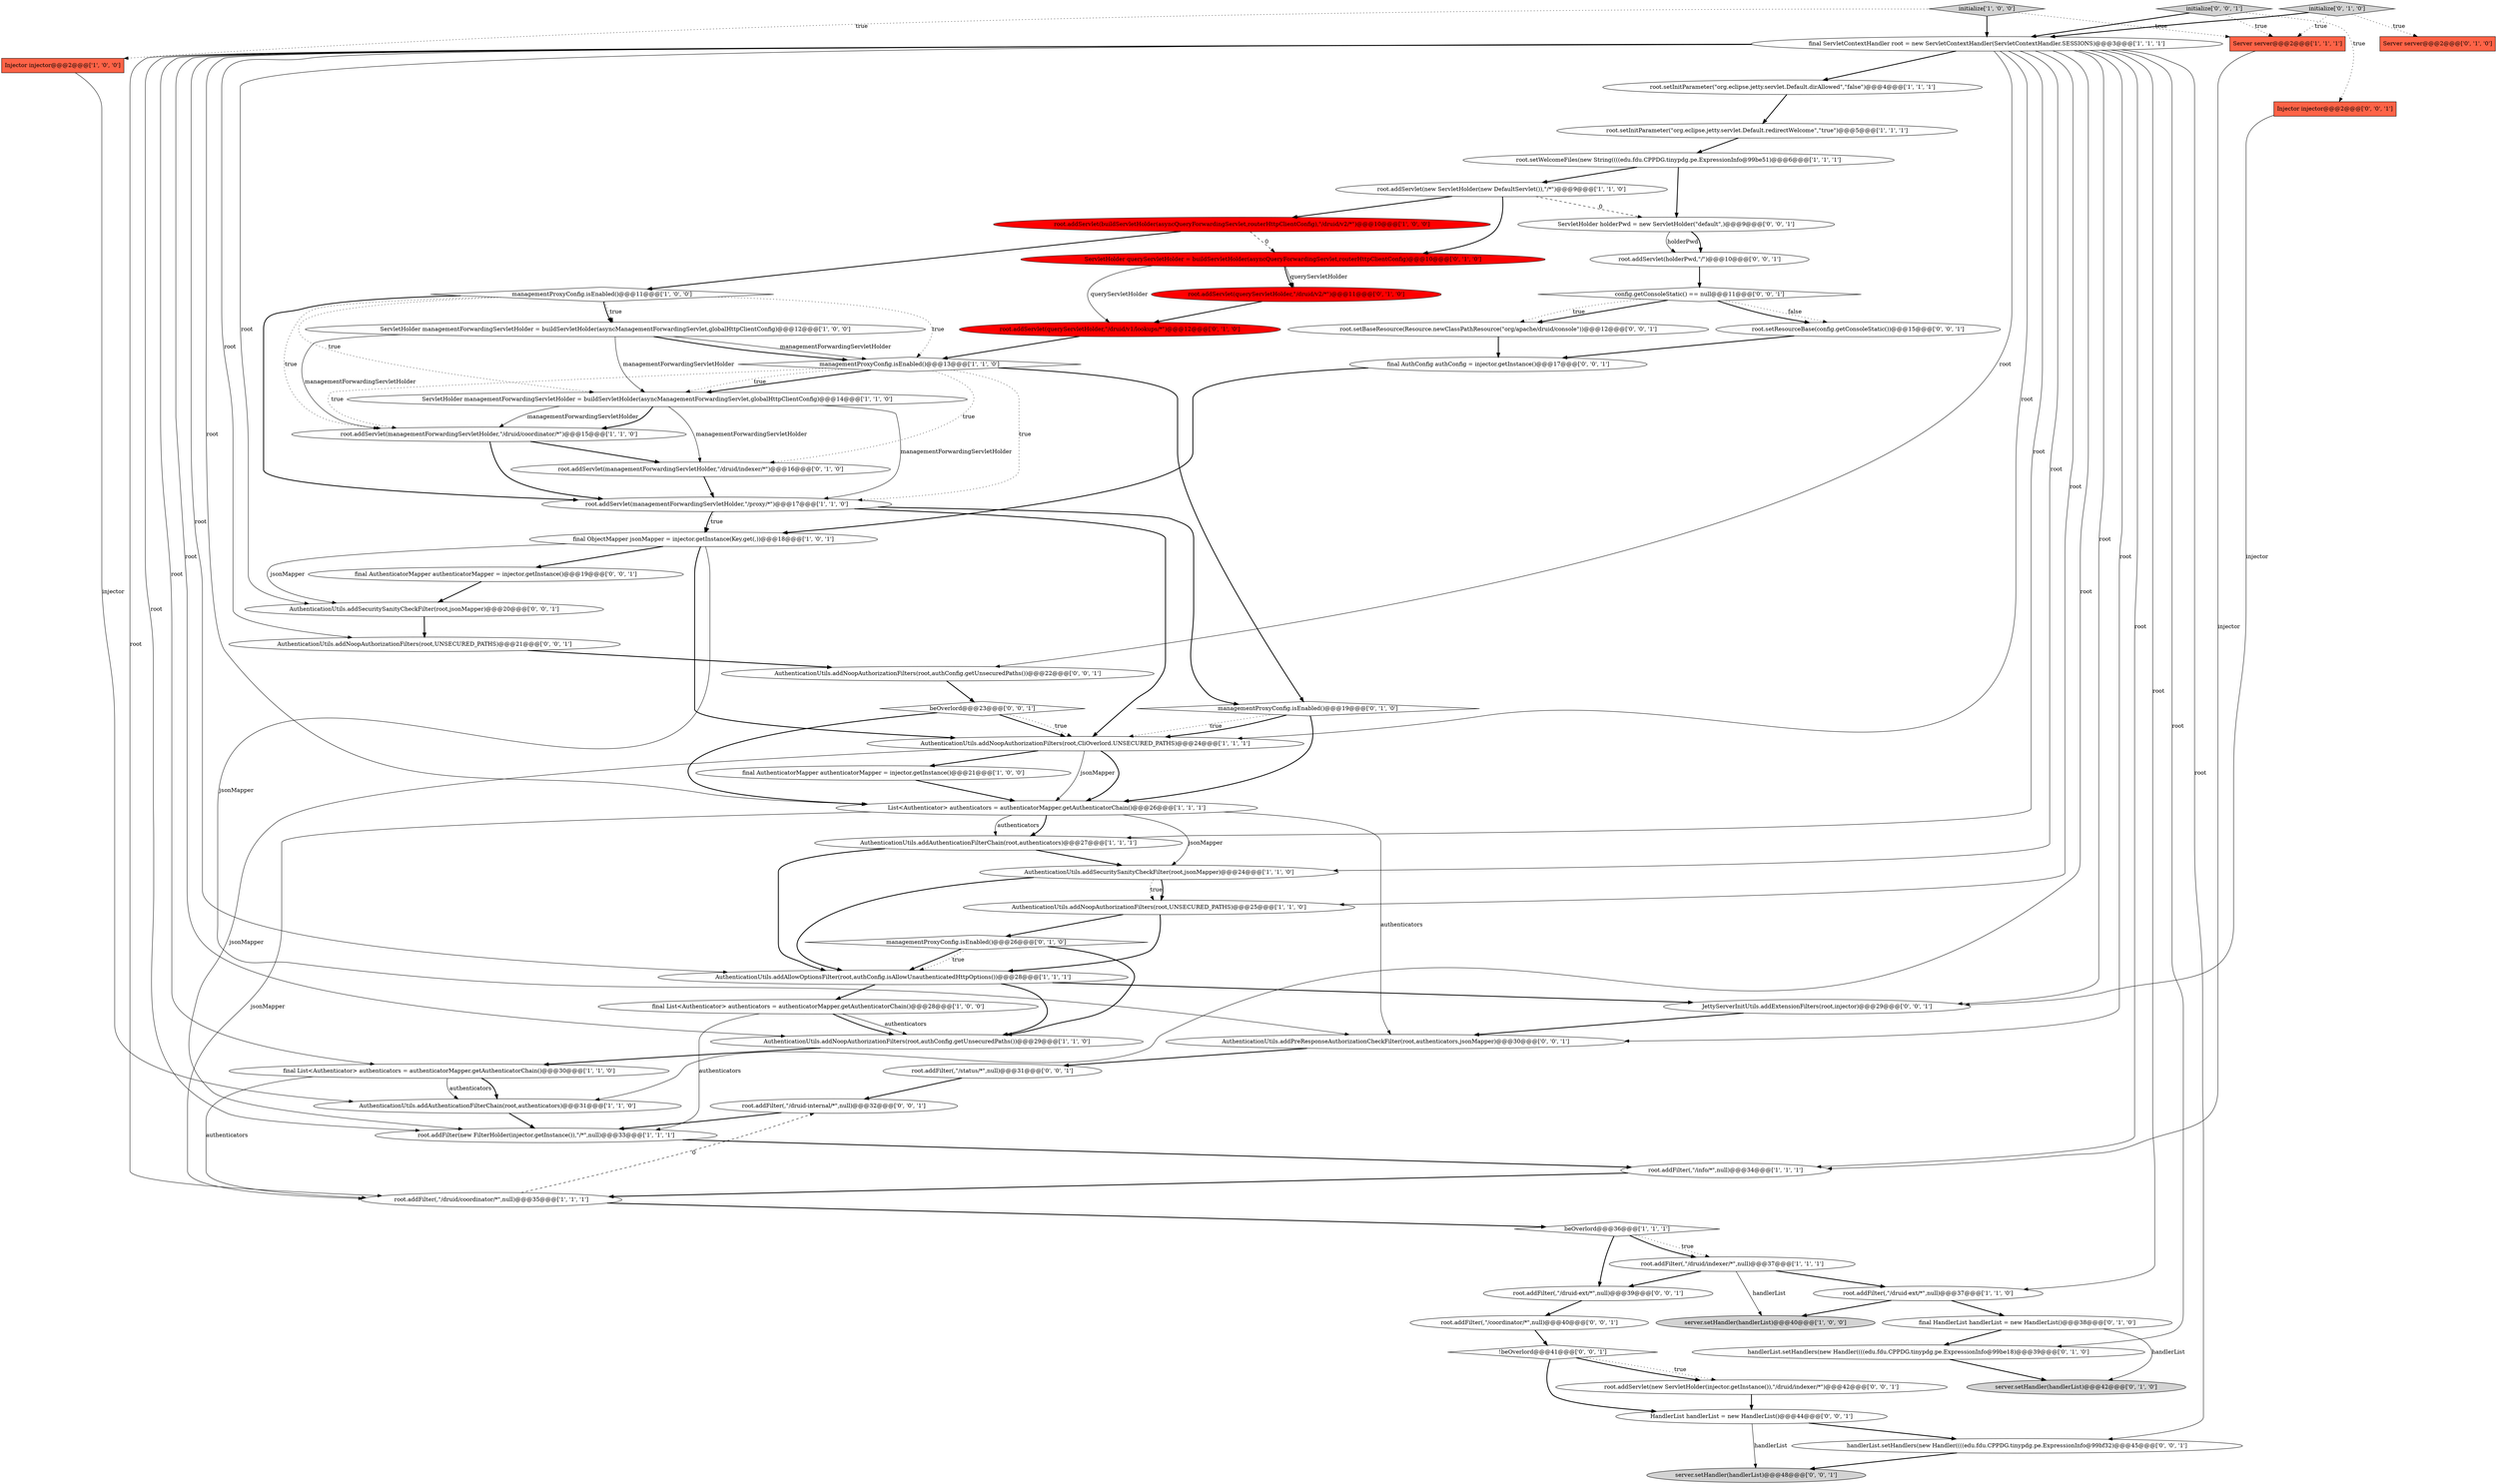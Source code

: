 digraph {
8 [style = filled, label = "managementProxyConfig.isEnabled()@@@11@@@['1', '0', '0']", fillcolor = white, shape = diamond image = "AAA0AAABBB1BBB"];
21 [style = filled, label = "AuthenticationUtils.addAuthenticationFilterChain(root,authenticators)@@@31@@@['1', '1', '0']", fillcolor = white, shape = ellipse image = "AAA0AAABBB1BBB"];
33 [style = filled, label = "AuthenticationUtils.addNoopAuthorizationFilters(root,CliOverlord.UNSECURED_PATHS)@@@24@@@['1', '1', '1']", fillcolor = white, shape = ellipse image = "AAA0AAABBB1BBB"];
7 [style = filled, label = "root.setWelcomeFiles(new String((((edu.fdu.CPPDG.tinypdg.pe.ExpressionInfo@99be51)@@@6@@@['1', '1', '1']", fillcolor = white, shape = ellipse image = "AAA0AAABBB1BBB"];
6 [style = filled, label = "managementProxyConfig.isEnabled()@@@13@@@['1', '1', '0']", fillcolor = white, shape = diamond image = "AAA0AAABBB1BBB"];
1 [style = filled, label = "final AuthenticatorMapper authenticatorMapper = injector.getInstance()@@@21@@@['1', '0', '0']", fillcolor = white, shape = ellipse image = "AAA0AAABBB1BBB"];
15 [style = filled, label = "ServletHolder managementForwardingServletHolder = buildServletHolder(asyncManagementForwardingServlet,globalHttpClientConfig)@@@12@@@['1', '0', '0']", fillcolor = white, shape = ellipse image = "AAA0AAABBB1BBB"];
30 [style = filled, label = "final ObjectMapper jsonMapper = injector.getInstance(Key.get(,))@@@18@@@['1', '0', '1']", fillcolor = white, shape = ellipse image = "AAA0AAABBB1BBB"];
38 [style = filled, label = "server.setHandler(handlerList)@@@42@@@['0', '1', '0']", fillcolor = lightgray, shape = ellipse image = "AAA0AAABBB2BBB"];
57 [style = filled, label = "final AuthenticatorMapper authenticatorMapper = injector.getInstance()@@@19@@@['0', '0', '1']", fillcolor = white, shape = ellipse image = "AAA0AAABBB3BBB"];
32 [style = filled, label = "root.setInitParameter(\"org.eclipse.jetty.servlet.Default.redirectWelcome\",\"true\")@@@5@@@['1', '1', '1']", fillcolor = white, shape = ellipse image = "AAA0AAABBB1BBB"];
65 [style = filled, label = "root.addServlet(holderPwd,\"/\")@@@10@@@['0', '0', '1']", fillcolor = white, shape = ellipse image = "AAA0AAABBB3BBB"];
34 [style = filled, label = "root.addServlet(managementForwardingServletHolder,\"/druid/indexer/*\")@@@16@@@['0', '1', '0']", fillcolor = white, shape = ellipse image = "AAA0AAABBB2BBB"];
54 [style = filled, label = "root.addServlet(new ServletHolder(injector.getInstance()),\"/druid/indexer/*\")@@@42@@@['0', '0', '1']", fillcolor = white, shape = ellipse image = "AAA0AAABBB3BBB"];
25 [style = filled, label = "root.addServlet(buildServletHolder(asyncQueryForwardingServlet,routerHttpClientConfig),\"/druid/v2/*\")@@@10@@@['1', '0', '0']", fillcolor = red, shape = ellipse image = "AAA1AAABBB1BBB"];
45 [style = filled, label = "AuthenticationUtils.addSecuritySanityCheckFilter(root,jsonMapper)@@@20@@@['0', '0', '1']", fillcolor = white, shape = ellipse image = "AAA0AAABBB3BBB"];
44 [style = filled, label = "Server server@@@2@@@['0', '1', '0']", fillcolor = tomato, shape = box image = "AAA0AAABBB2BBB"];
59 [style = filled, label = "Injector injector@@@2@@@['0', '0', '1']", fillcolor = tomato, shape = box image = "AAA0AAABBB3BBB"];
26 [style = filled, label = "root.addServlet(new ServletHolder(new DefaultServlet()),\"/*\")@@@9@@@['1', '1', '0']", fillcolor = white, shape = ellipse image = "AAA0AAABBB1BBB"];
14 [style = filled, label = "final ServletContextHandler root = new ServletContextHandler(ServletContextHandler.SESSIONS)@@@3@@@['1', '1', '1']", fillcolor = white, shape = ellipse image = "AAA0AAABBB1BBB"];
17 [style = filled, label = "AuthenticationUtils.addSecuritySanityCheckFilter(root,jsonMapper)@@@24@@@['1', '1', '0']", fillcolor = white, shape = ellipse image = "AAA0AAABBB1BBB"];
42 [style = filled, label = "handlerList.setHandlers(new Handler((((edu.fdu.CPPDG.tinypdg.pe.ExpressionInfo@99be18)@@@39@@@['0', '1', '0']", fillcolor = white, shape = ellipse image = "AAA0AAABBB2BBB"];
4 [style = filled, label = "initialize['1', '0', '0']", fillcolor = lightgray, shape = diamond image = "AAA0AAABBB1BBB"];
55 [style = filled, label = "config.getConsoleStatic() == null@@@11@@@['0', '0', '1']", fillcolor = white, shape = diamond image = "AAA0AAABBB3BBB"];
66 [style = filled, label = "root.addFilter(,\"/status/*\",null)@@@31@@@['0', '0', '1']", fillcolor = white, shape = ellipse image = "AAA0AAABBB3BBB"];
28 [style = filled, label = "root.setInitParameter(\"org.eclipse.jetty.servlet.Default.dirAllowed\",\"false\")@@@4@@@['1', '1', '1']", fillcolor = white, shape = ellipse image = "AAA0AAABBB1BBB"];
36 [style = filled, label = "managementProxyConfig.isEnabled()@@@26@@@['0', '1', '0']", fillcolor = white, shape = diamond image = "AAA0AAABBB2BBB"];
52 [style = filled, label = "AuthenticationUtils.addPreResponseAuthorizationCheckFilter(root,authenticators,jsonMapper)@@@30@@@['0', '0', '1']", fillcolor = white, shape = ellipse image = "AAA0AAABBB3BBB"];
46 [style = filled, label = "AuthenticationUtils.addNoopAuthorizationFilters(root,UNSECURED_PATHS)@@@21@@@['0', '0', '1']", fillcolor = white, shape = ellipse image = "AAA0AAABBB3BBB"];
20 [style = filled, label = "server.setHandler(handlerList)@@@40@@@['1', '0', '0']", fillcolor = lightgray, shape = ellipse image = "AAA0AAABBB1BBB"];
48 [style = filled, label = "!beOverlord@@@41@@@['0', '0', '1']", fillcolor = white, shape = diamond image = "AAA0AAABBB3BBB"];
5 [style = filled, label = "root.addFilter(,\"/druid-ext/*\",null)@@@37@@@['1', '1', '0']", fillcolor = white, shape = ellipse image = "AAA0AAABBB1BBB"];
16 [style = filled, label = "root.addFilter(,\"/druid/indexer/*\",null)@@@37@@@['1', '1', '1']", fillcolor = white, shape = ellipse image = "AAA0AAABBB1BBB"];
27 [style = filled, label = "root.addFilter(new FilterHolder(injector.getInstance()),\"/*\",null)@@@33@@@['1', '1', '1']", fillcolor = white, shape = ellipse image = "AAA0AAABBB1BBB"];
49 [style = filled, label = "ServletHolder holderPwd = new ServletHolder(\"default\",)@@@9@@@['0', '0', '1']", fillcolor = white, shape = ellipse image = "AAA0AAABBB3BBB"];
61 [style = filled, label = "root.addFilter(,\"/druid-internal/*\",null)@@@32@@@['0', '0', '1']", fillcolor = white, shape = ellipse image = "AAA0AAABBB3BBB"];
62 [style = filled, label = "server.setHandler(handlerList)@@@48@@@['0', '0', '1']", fillcolor = lightgray, shape = ellipse image = "AAA0AAABBB3BBB"];
63 [style = filled, label = "JettyServerInitUtils.addExtensionFilters(root,injector)@@@29@@@['0', '0', '1']", fillcolor = white, shape = ellipse image = "AAA0AAABBB3BBB"];
22 [style = filled, label = "root.addFilter(,\"/info/*\",null)@@@34@@@['1', '1', '1']", fillcolor = white, shape = ellipse image = "AAA0AAABBB1BBB"];
43 [style = filled, label = "root.addServlet(queryServletHolder,\"/druid/v2/*\")@@@11@@@['0', '1', '0']", fillcolor = red, shape = ellipse image = "AAA1AAABBB2BBB"];
58 [style = filled, label = "root.setResourceBase(config.getConsoleStatic())@@@15@@@['0', '0', '1']", fillcolor = white, shape = ellipse image = "AAA0AAABBB3BBB"];
11 [style = filled, label = "AuthenticationUtils.addNoopAuthorizationFilters(root,UNSECURED_PATHS)@@@25@@@['1', '1', '0']", fillcolor = white, shape = ellipse image = "AAA0AAABBB1BBB"];
29 [style = filled, label = "root.addFilter(,\"/druid/coordinator/*\",null)@@@35@@@['1', '1', '1']", fillcolor = white, shape = ellipse image = "AAA0AAABBB1BBB"];
35 [style = filled, label = "managementProxyConfig.isEnabled()@@@19@@@['0', '1', '0']", fillcolor = white, shape = diamond image = "AAA0AAABBB2BBB"];
41 [style = filled, label = "ServletHolder queryServletHolder = buildServletHolder(asyncQueryForwardingServlet,routerHttpClientConfig)@@@10@@@['0', '1', '0']", fillcolor = red, shape = ellipse image = "AAA1AAABBB2BBB"];
9 [style = filled, label = "List<Authenticator> authenticators = authenticatorMapper.getAuthenticatorChain()@@@26@@@['1', '1', '1']", fillcolor = white, shape = ellipse image = "AAA0AAABBB1BBB"];
24 [style = filled, label = "AuthenticationUtils.addAllowOptionsFilter(root,authConfig.isAllowUnauthenticatedHttpOptions())@@@28@@@['1', '1', '1']", fillcolor = white, shape = ellipse image = "AAA0AAABBB1BBB"];
39 [style = filled, label = "root.addServlet(queryServletHolder,\"/druid/v1/lookups/*\")@@@12@@@['0', '1', '0']", fillcolor = red, shape = ellipse image = "AAA1AAABBB2BBB"];
53 [style = filled, label = "initialize['0', '0', '1']", fillcolor = lightgray, shape = diamond image = "AAA0AAABBB3BBB"];
19 [style = filled, label = "final List<Authenticator> authenticators = authenticatorMapper.getAuthenticatorChain()@@@30@@@['1', '1', '0']", fillcolor = white, shape = ellipse image = "AAA0AAABBB1BBB"];
51 [style = filled, label = "HandlerList handlerList = new HandlerList()@@@44@@@['0', '0', '1']", fillcolor = white, shape = ellipse image = "AAA0AAABBB3BBB"];
47 [style = filled, label = "beOverlord@@@23@@@['0', '0', '1']", fillcolor = white, shape = diamond image = "AAA0AAABBB3BBB"];
23 [style = filled, label = "ServletHolder managementForwardingServletHolder = buildServletHolder(asyncManagementForwardingServlet,globalHttpClientConfig)@@@14@@@['1', '1', '0']", fillcolor = white, shape = ellipse image = "AAA0AAABBB1BBB"];
37 [style = filled, label = "final HandlerList handlerList = new HandlerList()@@@38@@@['0', '1', '0']", fillcolor = white, shape = ellipse image = "AAA0AAABBB2BBB"];
10 [style = filled, label = "root.addServlet(managementForwardingServletHolder,\"/druid/coordinator/*\")@@@15@@@['1', '1', '0']", fillcolor = white, shape = ellipse image = "AAA0AAABBB1BBB"];
3 [style = filled, label = "Injector injector@@@2@@@['1', '0', '0']", fillcolor = tomato, shape = box image = "AAA0AAABBB1BBB"];
64 [style = filled, label = "root.addFilter(,\"/druid-ext/*\",null)@@@39@@@['0', '0', '1']", fillcolor = white, shape = ellipse image = "AAA0AAABBB3BBB"];
68 [style = filled, label = "handlerList.setHandlers(new Handler((((edu.fdu.CPPDG.tinypdg.pe.ExpressionInfo@99bf32)@@@45@@@['0', '0', '1']", fillcolor = white, shape = ellipse image = "AAA0AAABBB3BBB"];
13 [style = filled, label = "Server server@@@2@@@['1', '1', '1']", fillcolor = tomato, shape = box image = "AAA0AAABBB1BBB"];
18 [style = filled, label = "beOverlord@@@36@@@['1', '1', '1']", fillcolor = white, shape = diamond image = "AAA0AAABBB1BBB"];
0 [style = filled, label = "root.addServlet(managementForwardingServletHolder,\"/proxy/*\")@@@17@@@['1', '1', '0']", fillcolor = white, shape = ellipse image = "AAA0AAABBB1BBB"];
31 [style = filled, label = "AuthenticationUtils.addAuthenticationFilterChain(root,authenticators)@@@27@@@['1', '1', '1']", fillcolor = white, shape = ellipse image = "AAA0AAABBB1BBB"];
60 [style = filled, label = "AuthenticationUtils.addNoopAuthorizationFilters(root,authConfig.getUnsecuredPaths())@@@22@@@['0', '0', '1']", fillcolor = white, shape = ellipse image = "AAA0AAABBB3BBB"];
67 [style = filled, label = "root.addFilter(,\"/coordinator/*\",null)@@@40@@@['0', '0', '1']", fillcolor = white, shape = ellipse image = "AAA0AAABBB3BBB"];
56 [style = filled, label = "final AuthConfig authConfig = injector.getInstance()@@@17@@@['0', '0', '1']", fillcolor = white, shape = ellipse image = "AAA0AAABBB3BBB"];
2 [style = filled, label = "final List<Authenticator> authenticators = authenticatorMapper.getAuthenticatorChain()@@@28@@@['1', '0', '0']", fillcolor = white, shape = ellipse image = "AAA0AAABBB1BBB"];
40 [style = filled, label = "initialize['0', '1', '0']", fillcolor = lightgray, shape = diamond image = "AAA0AAABBB2BBB"];
12 [style = filled, label = "AuthenticationUtils.addNoopAuthorizationFilters(root,authConfig.getUnsecuredPaths())@@@29@@@['1', '1', '0']", fillcolor = white, shape = ellipse image = "AAA0AAABBB1BBB"];
50 [style = filled, label = "root.setBaseResource(Resource.newClassPathResource(\"org/apache/druid/console\"))@@@12@@@['0', '0', '1']", fillcolor = white, shape = ellipse image = "AAA0AAABBB3BBB"];
14->11 [style = solid, label="root"];
0->30 [style = bold, label=""];
47->9 [style = bold, label=""];
24->63 [style = bold, label=""];
6->35 [style = bold, label=""];
56->30 [style = bold, label=""];
18->64 [style = bold, label=""];
5->20 [style = bold, label=""];
67->48 [style = bold, label=""];
15->23 [style = solid, label="managementForwardingServletHolder"];
40->13 [style = dotted, label="true"];
23->10 [style = solid, label="managementForwardingServletHolder"];
50->56 [style = bold, label=""];
39->6 [style = bold, label=""];
16->64 [style = bold, label=""];
14->28 [style = bold, label=""];
53->59 [style = dotted, label="true"];
36->12 [style = bold, label=""];
47->33 [style = bold, label=""];
7->49 [style = bold, label=""];
40->44 [style = dotted, label="true"];
26->49 [style = dashed, label="0"];
11->36 [style = bold, label=""];
29->18 [style = bold, label=""];
7->26 [style = bold, label=""];
48->54 [style = bold, label=""];
8->0 [style = bold, label=""];
51->62 [style = solid, label="handlerList"];
14->42 [style = solid, label="root"];
48->51 [style = bold, label=""];
13->22 [style = solid, label="injector"];
60->47 [style = bold, label=""];
9->17 [style = solid, label="jsonMapper"];
36->24 [style = bold, label=""];
16->20 [style = solid, label="handlerList"];
53->13 [style = dotted, label="true"];
30->45 [style = solid, label="jsonMapper"];
14->63 [style = solid, label="root"];
14->33 [style = solid, label="root"];
14->12 [style = solid, label="root"];
6->0 [style = dotted, label="true"];
9->29 [style = solid, label="jsonMapper"];
36->24 [style = dotted, label="true"];
5->37 [style = bold, label=""];
48->54 [style = dotted, label="true"];
19->21 [style = solid, label="authenticators"];
41->43 [style = solid, label="queryServletHolder"];
18->16 [style = dotted, label="true"];
14->22 [style = solid, label="root"];
33->27 [style = solid, label="jsonMapper"];
8->23 [style = dotted, label="true"];
32->7 [style = bold, label=""];
14->31 [style = solid, label="root"];
57->45 [style = bold, label=""];
35->33 [style = dotted, label="true"];
27->22 [style = bold, label=""];
58->56 [style = bold, label=""];
34->0 [style = bold, label=""];
25->41 [style = dashed, label="0"];
46->60 [style = bold, label=""];
4->13 [style = dotted, label="true"];
10->34 [style = bold, label=""];
14->19 [style = solid, label="root"];
10->0 [style = bold, label=""];
23->10 [style = bold, label=""];
61->27 [style = bold, label=""];
59->63 [style = solid, label="injector"];
66->61 [style = bold, label=""];
65->55 [style = bold, label=""];
19->29 [style = solid, label="authenticators"];
45->46 [style = bold, label=""];
14->27 [style = solid, label="root"];
41->43 [style = bold, label=""];
42->38 [style = bold, label=""];
49->65 [style = solid, label="holderPwd"];
30->52 [style = solid, label="jsonMapper"];
14->5 [style = solid, label="root"];
24->12 [style = bold, label=""];
4->14 [style = bold, label=""];
8->15 [style = bold, label=""];
30->33 [style = bold, label=""];
21->27 [style = bold, label=""];
35->9 [style = bold, label=""];
6->23 [style = bold, label=""];
9->31 [style = bold, label=""];
31->24 [style = bold, label=""];
37->38 [style = solid, label="handlerList"];
22->29 [style = bold, label=""];
14->9 [style = solid, label="root"];
52->66 [style = bold, label=""];
8->15 [style = dotted, label="true"];
49->65 [style = bold, label=""];
14->68 [style = solid, label="root"];
11->24 [style = bold, label=""];
0->30 [style = dotted, label="true"];
29->61 [style = dashed, label="0"];
1->9 [style = bold, label=""];
28->32 [style = bold, label=""];
14->45 [style = solid, label="root"];
53->14 [style = bold, label=""];
6->10 [style = dotted, label="true"];
26->41 [style = bold, label=""];
4->3 [style = dotted, label="true"];
8->6 [style = dotted, label="true"];
47->33 [style = dotted, label="true"];
14->29 [style = solid, label="root"];
3->21 [style = solid, label="injector"];
15->10 [style = solid, label="managementForwardingServletHolder"];
63->52 [style = bold, label=""];
15->6 [style = solid, label="managementForwardingServletHolder"];
16->5 [style = bold, label=""];
40->14 [style = bold, label=""];
23->0 [style = solid, label="managementForwardingServletHolder"];
14->46 [style = solid, label="root"];
2->12 [style = solid, label="authenticators"];
55->50 [style = bold, label=""];
64->67 [style = bold, label=""];
31->17 [style = bold, label=""];
55->58 [style = dotted, label="false"];
9->52 [style = solid, label="authenticators"];
43->39 [style = bold, label=""];
37->42 [style = bold, label=""];
14->60 [style = solid, label="root"];
17->11 [style = dotted, label="true"];
18->16 [style = bold, label=""];
19->21 [style = bold, label=""];
54->51 [style = bold, label=""];
9->31 [style = solid, label="authenticators"];
33->9 [style = solid, label="jsonMapper"];
2->27 [style = solid, label="authenticators"];
24->2 [style = bold, label=""];
68->62 [style = bold, label=""];
26->25 [style = bold, label=""];
30->57 [style = bold, label=""];
35->33 [style = bold, label=""];
51->68 [style = bold, label=""];
6->23 [style = dotted, label="true"];
14->52 [style = solid, label="root"];
14->24 [style = solid, label="root"];
15->6 [style = bold, label=""];
33->1 [style = bold, label=""];
8->10 [style = dotted, label="true"];
33->9 [style = bold, label=""];
2->12 [style = bold, label=""];
17->24 [style = bold, label=""];
41->39 [style = solid, label="queryServletHolder"];
0->33 [style = bold, label=""];
23->34 [style = solid, label="managementForwardingServletHolder"];
14->17 [style = solid, label="root"];
0->35 [style = bold, label=""];
6->34 [style = dotted, label="true"];
25->8 [style = bold, label=""];
12->19 [style = bold, label=""];
14->21 [style = solid, label="root"];
55->58 [style = bold, label=""];
55->50 [style = dotted, label="true"];
17->11 [style = bold, label=""];
}
